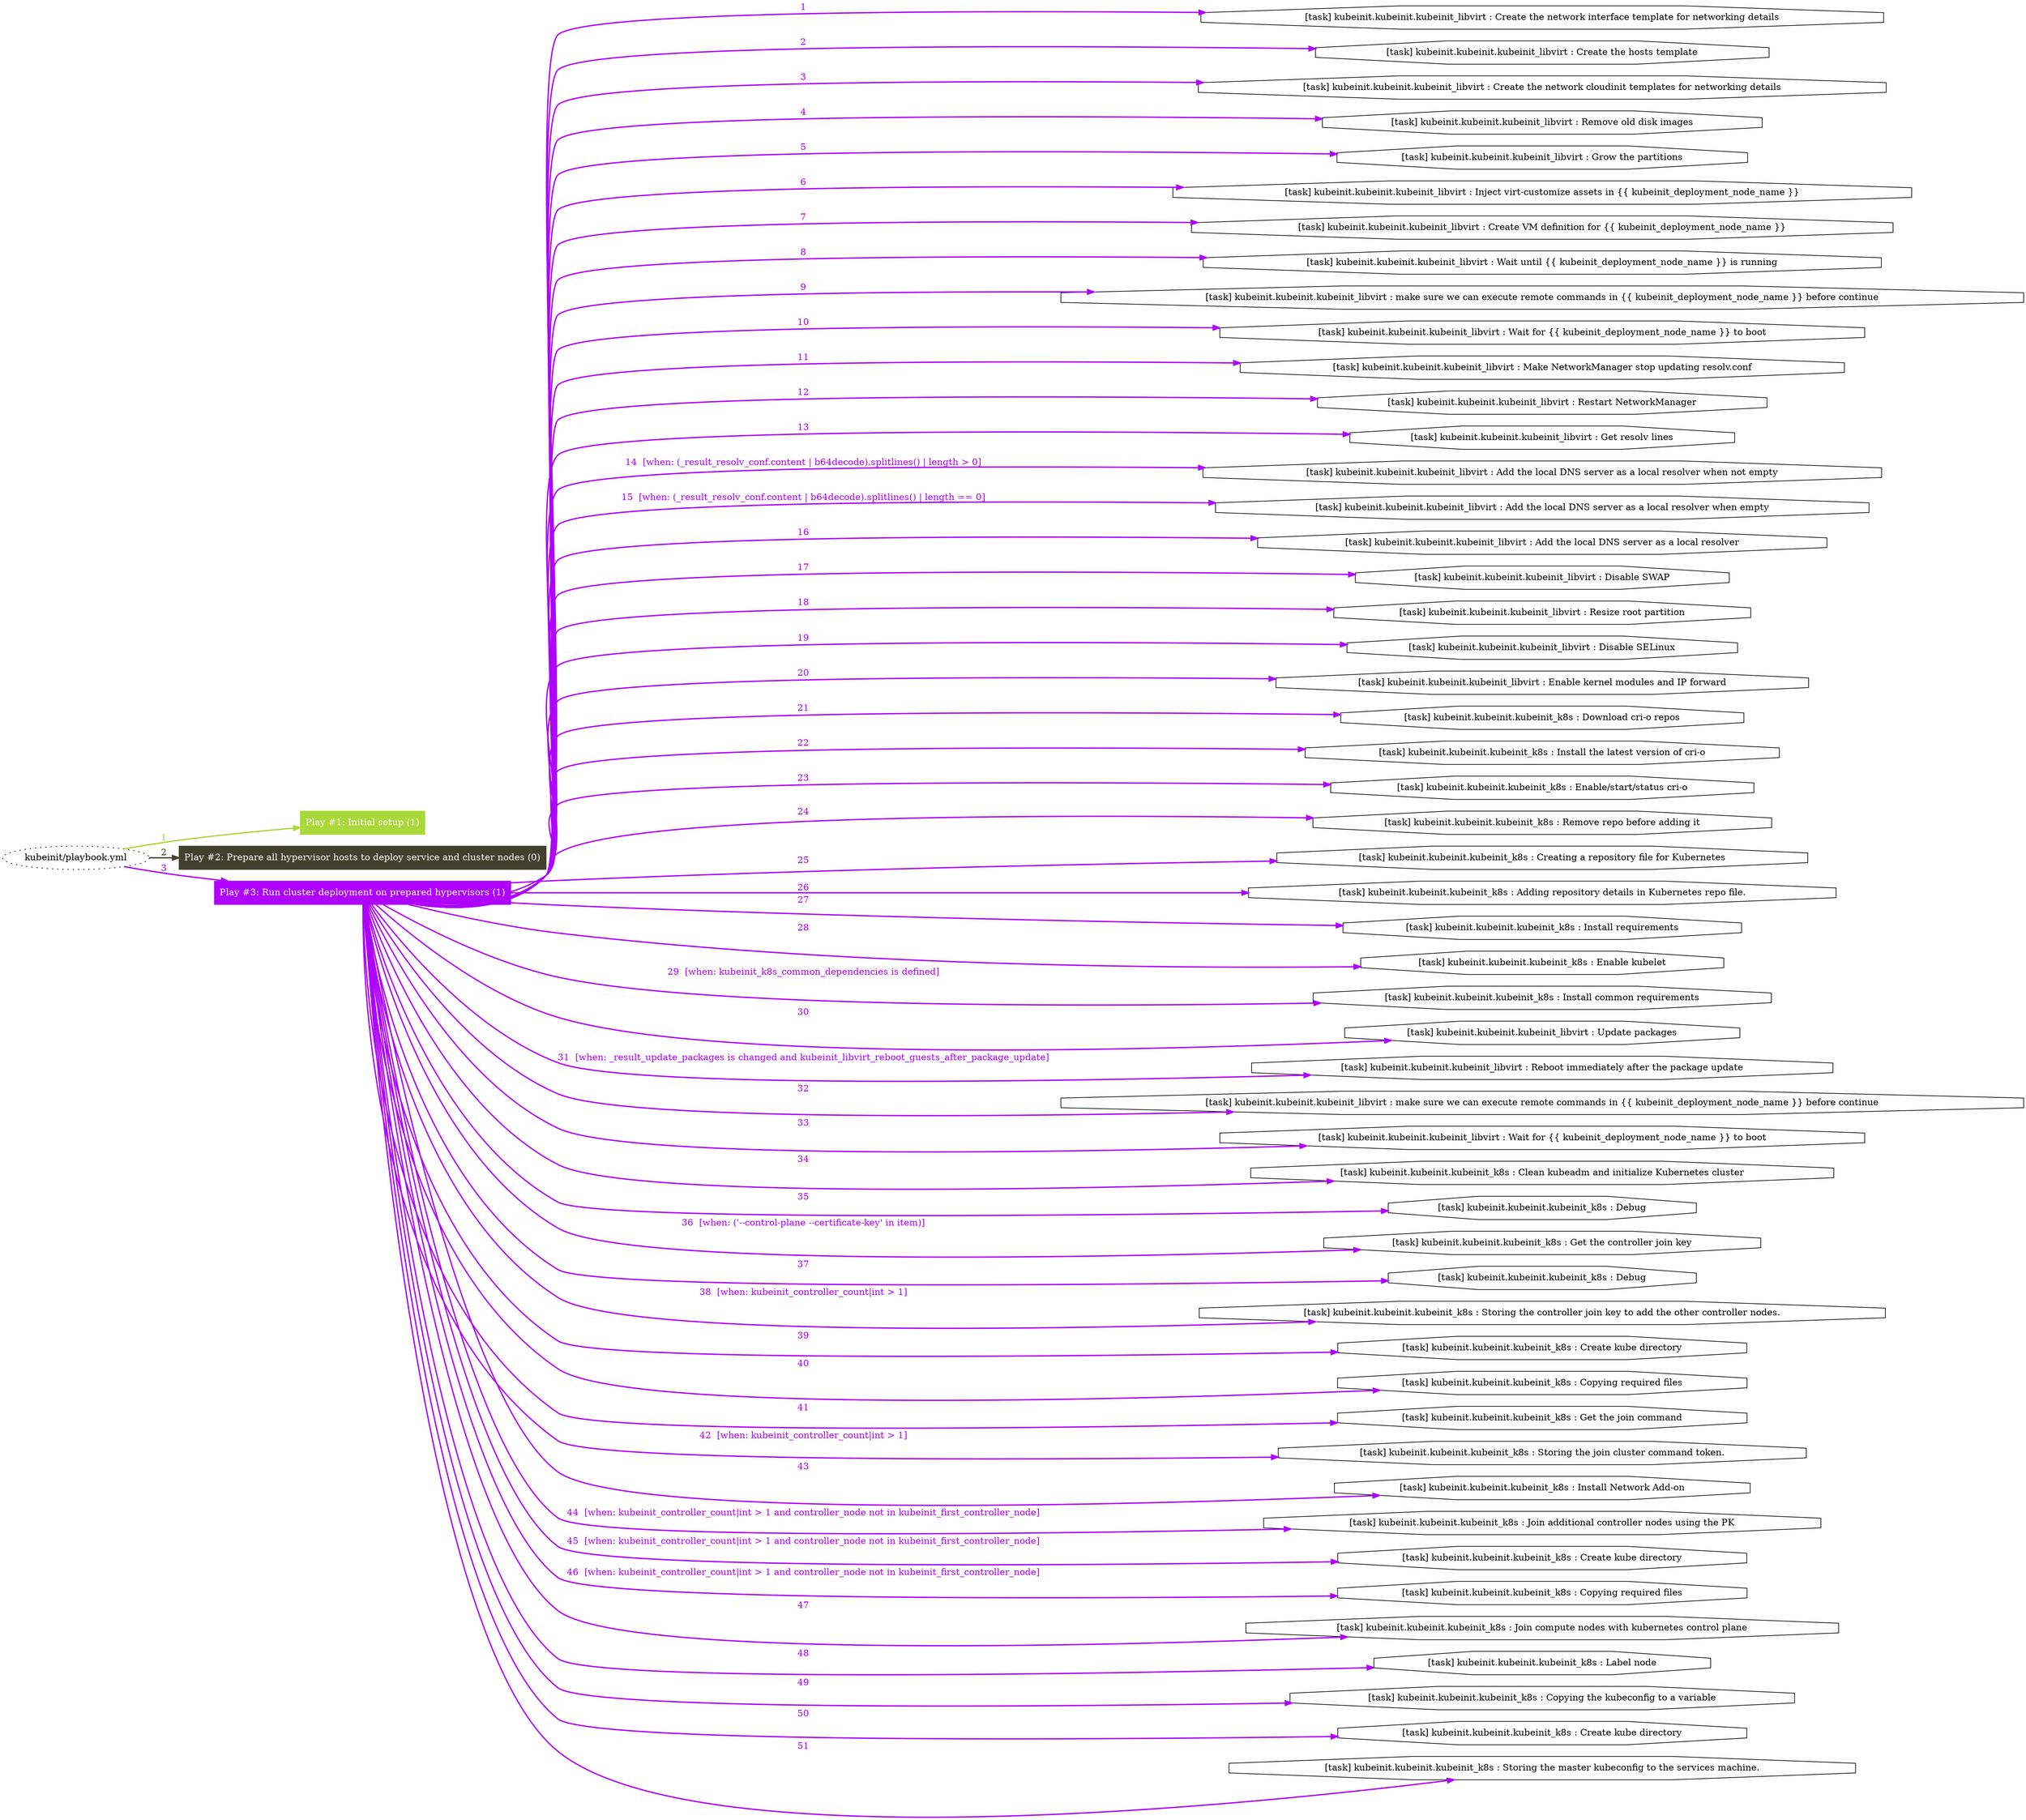 digraph "kubeinit/playbook.yml "{
	graph [concentrate=true ordering=in rankdir=LR ratio=fill]
	edge [esep=5 sep=10]
	"kubeinit/playbook.yml" [id=root_node style=dotted]
	subgraph "Play #1: Initial setup (1) "{
		"Play #1: Initial setup (1)" [color="#a9d83a" fontcolor="#ffffff" id="play_ebdbd10d-02b8-4e46-b358-911b0921cccb" shape=box style=filled tooltip=localhost]
		"kubeinit/playbook.yml" -> "Play #1: Initial setup (1)" [label=1 color="#a9d83a" fontcolor="#a9d83a" id="edge_9fb8a66c-e495-40bb-97e1-5da36c41839b" style=bold]
	}
	subgraph "Play #2: Prepare all hypervisor hosts to deploy service and cluster nodes (0) "{
		"Play #2: Prepare all hypervisor hosts to deploy service and cluster nodes (0)" [color="#41412e" fontcolor="#ffffff" id="play_e2d9adbd-b01a-4191-be21-d11642ff0b0d" shape=box style=filled tooltip=""]
		"kubeinit/playbook.yml" -> "Play #2: Prepare all hypervisor hosts to deploy service and cluster nodes (0)" [label=2 color="#41412e" fontcolor="#41412e" id="edge_44c57664-6128-4f50-8078-e8497eec7fe2" style=bold]
	}
	subgraph "Play #3: Run cluster deployment on prepared hypervisors (1) "{
		"Play #3: Run cluster deployment on prepared hypervisors (1)" [color="#ae01fe" fontcolor="#ffffff" id="play_e080cf5f-34ae-4503-bbda-2a5ba7992f71" shape=box style=filled tooltip=localhost]
		"kubeinit/playbook.yml" -> "Play #3: Run cluster deployment on prepared hypervisors (1)" [label=3 color="#ae01fe" fontcolor="#ae01fe" id="edge_c6c40a75-178b-498b-91b5-1455118bbf4c" style=bold]
		"task_15f2a194-fb42-492d-8552-fe39312131ee" [label="[task] kubeinit.kubeinit.kubeinit_libvirt : Create the network interface template for networking details" id="task_15f2a194-fb42-492d-8552-fe39312131ee" shape=octagon tooltip="[task] kubeinit.kubeinit.kubeinit_libvirt : Create the network interface template for networking details"]
		"Play #3: Run cluster deployment on prepared hypervisors (1)" -> "task_15f2a194-fb42-492d-8552-fe39312131ee" [label=1 color="#ae01fe" fontcolor="#ae01fe" id="edge_cbb8e928-e498-4791-b371-3c8fbbc08fd3" style=bold]
		"task_2b02bbfd-421c-47e4-a2d2-b57da01ba984" [label="[task] kubeinit.kubeinit.kubeinit_libvirt : Create the hosts template" id="task_2b02bbfd-421c-47e4-a2d2-b57da01ba984" shape=octagon tooltip="[task] kubeinit.kubeinit.kubeinit_libvirt : Create the hosts template"]
		"Play #3: Run cluster deployment on prepared hypervisors (1)" -> "task_2b02bbfd-421c-47e4-a2d2-b57da01ba984" [label=2 color="#ae01fe" fontcolor="#ae01fe" id="edge_8e08707e-dce9-493a-b7d0-d6394edf4507" style=bold]
		"task_821449c1-253d-4e6e-a3f3-34af12dc5466" [label="[task] kubeinit.kubeinit.kubeinit_libvirt : Create the network cloudinit templates for networking details" id="task_821449c1-253d-4e6e-a3f3-34af12dc5466" shape=octagon tooltip="[task] kubeinit.kubeinit.kubeinit_libvirt : Create the network cloudinit templates for networking details"]
		"Play #3: Run cluster deployment on prepared hypervisors (1)" -> "task_821449c1-253d-4e6e-a3f3-34af12dc5466" [label=3 color="#ae01fe" fontcolor="#ae01fe" id="edge_7e7df97c-eca2-457c-851e-956049a48bb1" style=bold]
		"task_41bdadd5-5448-4e92-b396-cff55e9fb39b" [label="[task] kubeinit.kubeinit.kubeinit_libvirt : Remove old disk images" id="task_41bdadd5-5448-4e92-b396-cff55e9fb39b" shape=octagon tooltip="[task] kubeinit.kubeinit.kubeinit_libvirt : Remove old disk images"]
		"Play #3: Run cluster deployment on prepared hypervisors (1)" -> "task_41bdadd5-5448-4e92-b396-cff55e9fb39b" [label=4 color="#ae01fe" fontcolor="#ae01fe" id="edge_cca2fdf0-9207-44f5-9473-e4b8f302e323" style=bold]
		"task_6a165d99-8502-4512-9c40-4b4e61487d35" [label="[task] kubeinit.kubeinit.kubeinit_libvirt : Grow the partitions" id="task_6a165d99-8502-4512-9c40-4b4e61487d35" shape=octagon tooltip="[task] kubeinit.kubeinit.kubeinit_libvirt : Grow the partitions"]
		"Play #3: Run cluster deployment on prepared hypervisors (1)" -> "task_6a165d99-8502-4512-9c40-4b4e61487d35" [label=5 color="#ae01fe" fontcolor="#ae01fe" id="edge_e6fd9622-5f58-4d6d-b553-212f4d4a8337" style=bold]
		"task_d821cc34-a044-435e-9e67-fb2fa5c11edc" [label="[task] kubeinit.kubeinit.kubeinit_libvirt : Inject virt-customize assets in {{ kubeinit_deployment_node_name }}" id="task_d821cc34-a044-435e-9e67-fb2fa5c11edc" shape=octagon tooltip="[task] kubeinit.kubeinit.kubeinit_libvirt : Inject virt-customize assets in {{ kubeinit_deployment_node_name }}"]
		"Play #3: Run cluster deployment on prepared hypervisors (1)" -> "task_d821cc34-a044-435e-9e67-fb2fa5c11edc" [label=6 color="#ae01fe" fontcolor="#ae01fe" id="edge_822e4b59-2987-4630-a057-7cf99bc69ee2" style=bold]
		"task_f38e3c40-27de-45b8-9e69-9f65ba6b9167" [label="[task] kubeinit.kubeinit.kubeinit_libvirt : Create VM definition for {{ kubeinit_deployment_node_name }}" id="task_f38e3c40-27de-45b8-9e69-9f65ba6b9167" shape=octagon tooltip="[task] kubeinit.kubeinit.kubeinit_libvirt : Create VM definition for {{ kubeinit_deployment_node_name }}"]
		"Play #3: Run cluster deployment on prepared hypervisors (1)" -> "task_f38e3c40-27de-45b8-9e69-9f65ba6b9167" [label=7 color="#ae01fe" fontcolor="#ae01fe" id="edge_5e1ba45d-417d-486a-b317-3109a91818bf" style=bold]
		"task_f9c0bd05-df53-4559-a290-9f93ae605de7" [label="[task] kubeinit.kubeinit.kubeinit_libvirt : Wait until {{ kubeinit_deployment_node_name }} is running" id="task_f9c0bd05-df53-4559-a290-9f93ae605de7" shape=octagon tooltip="[task] kubeinit.kubeinit.kubeinit_libvirt : Wait until {{ kubeinit_deployment_node_name }} is running"]
		"Play #3: Run cluster deployment on prepared hypervisors (1)" -> "task_f9c0bd05-df53-4559-a290-9f93ae605de7" [label=8 color="#ae01fe" fontcolor="#ae01fe" id="edge_bc91be14-4bbe-46d5-9a9f-4c9d8494e810" style=bold]
		"task_28fb85dd-f3ab-4df1-a30e-b8ebec629f97" [label="[task] kubeinit.kubeinit.kubeinit_libvirt : make sure we can execute remote commands in {{ kubeinit_deployment_node_name }} before continue" id="task_28fb85dd-f3ab-4df1-a30e-b8ebec629f97" shape=octagon tooltip="[task] kubeinit.kubeinit.kubeinit_libvirt : make sure we can execute remote commands in {{ kubeinit_deployment_node_name }} before continue"]
		"Play #3: Run cluster deployment on prepared hypervisors (1)" -> "task_28fb85dd-f3ab-4df1-a30e-b8ebec629f97" [label=9 color="#ae01fe" fontcolor="#ae01fe" id="edge_8bff71d0-2876-4b3f-a230-65acb07e51a1" style=bold]
		"task_8db78a38-b9cc-40a7-9071-835e279879df" [label="[task] kubeinit.kubeinit.kubeinit_libvirt : Wait for {{ kubeinit_deployment_node_name }} to boot" id="task_8db78a38-b9cc-40a7-9071-835e279879df" shape=octagon tooltip="[task] kubeinit.kubeinit.kubeinit_libvirt : Wait for {{ kubeinit_deployment_node_name }} to boot"]
		"Play #3: Run cluster deployment on prepared hypervisors (1)" -> "task_8db78a38-b9cc-40a7-9071-835e279879df" [label=10 color="#ae01fe" fontcolor="#ae01fe" id="edge_b2994699-c9c9-48ef-822e-f29e596e5c76" style=bold]
		"task_ce53e45c-7ec1-4be2-840f-07ab7f2af199" [label="[task] kubeinit.kubeinit.kubeinit_libvirt : Make NetworkManager stop updating resolv.conf" id="task_ce53e45c-7ec1-4be2-840f-07ab7f2af199" shape=octagon tooltip="[task] kubeinit.kubeinit.kubeinit_libvirt : Make NetworkManager stop updating resolv.conf"]
		"Play #3: Run cluster deployment on prepared hypervisors (1)" -> "task_ce53e45c-7ec1-4be2-840f-07ab7f2af199" [label=11 color="#ae01fe" fontcolor="#ae01fe" id="edge_d9538e33-4030-42c4-b240-96ff512bfb57" style=bold]
		"task_55a5d4f1-943c-4e9f-8195-79cc117242ad" [label="[task] kubeinit.kubeinit.kubeinit_libvirt : Restart NetworkManager" id="task_55a5d4f1-943c-4e9f-8195-79cc117242ad" shape=octagon tooltip="[task] kubeinit.kubeinit.kubeinit_libvirt : Restart NetworkManager"]
		"Play #3: Run cluster deployment on prepared hypervisors (1)" -> "task_55a5d4f1-943c-4e9f-8195-79cc117242ad" [label=12 color="#ae01fe" fontcolor="#ae01fe" id="edge_b0da496f-88cc-434f-b1c1-f0543a15e075" style=bold]
		"task_35cf6d24-35f9-4409-92fe-73b1f353d867" [label="[task] kubeinit.kubeinit.kubeinit_libvirt : Get resolv lines" id="task_35cf6d24-35f9-4409-92fe-73b1f353d867" shape=octagon tooltip="[task] kubeinit.kubeinit.kubeinit_libvirt : Get resolv lines"]
		"Play #3: Run cluster deployment on prepared hypervisors (1)" -> "task_35cf6d24-35f9-4409-92fe-73b1f353d867" [label=13 color="#ae01fe" fontcolor="#ae01fe" id="edge_006a62c2-3310-490d-8c80-c494ebbc8bf5" style=bold]
		"task_8d50c70f-d079-4dcb-9a1d-3a3436d3d6f7" [label="[task] kubeinit.kubeinit.kubeinit_libvirt : Add the local DNS server as a local resolver when not empty" id="task_8d50c70f-d079-4dcb-9a1d-3a3436d3d6f7" shape=octagon tooltip="[task] kubeinit.kubeinit.kubeinit_libvirt : Add the local DNS server as a local resolver when not empty"]
		"Play #3: Run cluster deployment on prepared hypervisors (1)" -> "task_8d50c70f-d079-4dcb-9a1d-3a3436d3d6f7" [label="14  [when: (_result_resolv_conf.content | b64decode).splitlines() | length > 0]" color="#ae01fe" fontcolor="#ae01fe" id="edge_9469c7bf-7a41-413b-b21a-5d76c38f0ed0" style=bold]
		"task_ce2f93c3-ca68-4c18-9a77-f4b600398852" [label="[task] kubeinit.kubeinit.kubeinit_libvirt : Add the local DNS server as a local resolver when empty" id="task_ce2f93c3-ca68-4c18-9a77-f4b600398852" shape=octagon tooltip="[task] kubeinit.kubeinit.kubeinit_libvirt : Add the local DNS server as a local resolver when empty"]
		"Play #3: Run cluster deployment on prepared hypervisors (1)" -> "task_ce2f93c3-ca68-4c18-9a77-f4b600398852" [label="15  [when: (_result_resolv_conf.content | b64decode).splitlines() | length == 0]" color="#ae01fe" fontcolor="#ae01fe" id="edge_cb07598f-58f6-4922-958e-b5d9108d7e49" style=bold]
		"task_66b1b6f7-bb50-4673-91e3-375ea4b88804" [label="[task] kubeinit.kubeinit.kubeinit_libvirt : Add the local DNS server as a local resolver" id="task_66b1b6f7-bb50-4673-91e3-375ea4b88804" shape=octagon tooltip="[task] kubeinit.kubeinit.kubeinit_libvirt : Add the local DNS server as a local resolver"]
		"Play #3: Run cluster deployment on prepared hypervisors (1)" -> "task_66b1b6f7-bb50-4673-91e3-375ea4b88804" [label=16 color="#ae01fe" fontcolor="#ae01fe" id="edge_4808440b-f5f0-495f-892d-bf310eabb218" style=bold]
		"task_718f96f6-64bd-45f9-8ad0-e3edeb7ff414" [label="[task] kubeinit.kubeinit.kubeinit_libvirt : Disable SWAP" id="task_718f96f6-64bd-45f9-8ad0-e3edeb7ff414" shape=octagon tooltip="[task] kubeinit.kubeinit.kubeinit_libvirt : Disable SWAP"]
		"Play #3: Run cluster deployment on prepared hypervisors (1)" -> "task_718f96f6-64bd-45f9-8ad0-e3edeb7ff414" [label=17 color="#ae01fe" fontcolor="#ae01fe" id="edge_da7b4eac-665d-4fa2-9cd9-399093e418ca" style=bold]
		"task_50324ba0-47fa-4c42-af95-5066a2d6e3ce" [label="[task] kubeinit.kubeinit.kubeinit_libvirt : Resize root partition" id="task_50324ba0-47fa-4c42-af95-5066a2d6e3ce" shape=octagon tooltip="[task] kubeinit.kubeinit.kubeinit_libvirt : Resize root partition"]
		"Play #3: Run cluster deployment on prepared hypervisors (1)" -> "task_50324ba0-47fa-4c42-af95-5066a2d6e3ce" [label=18 color="#ae01fe" fontcolor="#ae01fe" id="edge_b4bf56eb-dd5b-47ca-98a3-396c0d349d23" style=bold]
		"task_087fa5f1-bcaa-48c5-a732-78148c7413d9" [label="[task] kubeinit.kubeinit.kubeinit_libvirt : Disable SELinux" id="task_087fa5f1-bcaa-48c5-a732-78148c7413d9" shape=octagon tooltip="[task] kubeinit.kubeinit.kubeinit_libvirt : Disable SELinux"]
		"Play #3: Run cluster deployment on prepared hypervisors (1)" -> "task_087fa5f1-bcaa-48c5-a732-78148c7413d9" [label=19 color="#ae01fe" fontcolor="#ae01fe" id="edge_c0756512-0c6c-471e-b29c-2ed87e40cbc2" style=bold]
		"task_f65d5e27-4ade-4719-b86e-56e01d618ae2" [label="[task] kubeinit.kubeinit.kubeinit_libvirt : Enable kernel modules and IP forward" id="task_f65d5e27-4ade-4719-b86e-56e01d618ae2" shape=octagon tooltip="[task] kubeinit.kubeinit.kubeinit_libvirt : Enable kernel modules and IP forward"]
		"Play #3: Run cluster deployment on prepared hypervisors (1)" -> "task_f65d5e27-4ade-4719-b86e-56e01d618ae2" [label=20 color="#ae01fe" fontcolor="#ae01fe" id="edge_875c1b5a-715e-4946-a140-c6dfca5b47f8" style=bold]
		"task_53514567-acb7-4282-9f06-e0336ebef2ae" [label="[task] kubeinit.kubeinit.kubeinit_k8s : Download cri-o repos" id="task_53514567-acb7-4282-9f06-e0336ebef2ae" shape=octagon tooltip="[task] kubeinit.kubeinit.kubeinit_k8s : Download cri-o repos"]
		"Play #3: Run cluster deployment on prepared hypervisors (1)" -> "task_53514567-acb7-4282-9f06-e0336ebef2ae" [label=21 color="#ae01fe" fontcolor="#ae01fe" id="edge_3d08ef4f-d812-4087-9af4-abe43f026091" style=bold]
		"task_46be3480-8c2c-4145-b96f-9137683470eb" [label="[task] kubeinit.kubeinit.kubeinit_k8s : Install the latest version of cri-o" id="task_46be3480-8c2c-4145-b96f-9137683470eb" shape=octagon tooltip="[task] kubeinit.kubeinit.kubeinit_k8s : Install the latest version of cri-o"]
		"Play #3: Run cluster deployment on prepared hypervisors (1)" -> "task_46be3480-8c2c-4145-b96f-9137683470eb" [label=22 color="#ae01fe" fontcolor="#ae01fe" id="edge_a4d50505-5394-4b6c-928f-3e86c2855f58" style=bold]
		"task_22cda6f2-ef22-466c-8f55-f723215a9d15" [label="[task] kubeinit.kubeinit.kubeinit_k8s : Enable/start/status cri-o" id="task_22cda6f2-ef22-466c-8f55-f723215a9d15" shape=octagon tooltip="[task] kubeinit.kubeinit.kubeinit_k8s : Enable/start/status cri-o"]
		"Play #3: Run cluster deployment on prepared hypervisors (1)" -> "task_22cda6f2-ef22-466c-8f55-f723215a9d15" [label=23 color="#ae01fe" fontcolor="#ae01fe" id="edge_2ec3b634-6673-42e4-9d0f-8a50db5a343b" style=bold]
		"task_63635d3d-72da-410d-9bc7-65060706efa6" [label="[task] kubeinit.kubeinit.kubeinit_k8s : Remove repo before adding it" id="task_63635d3d-72da-410d-9bc7-65060706efa6" shape=octagon tooltip="[task] kubeinit.kubeinit.kubeinit_k8s : Remove repo before adding it"]
		"Play #3: Run cluster deployment on prepared hypervisors (1)" -> "task_63635d3d-72da-410d-9bc7-65060706efa6" [label=24 color="#ae01fe" fontcolor="#ae01fe" id="edge_bba95436-bee2-4f9a-b79d-ff2aee952918" style=bold]
		"task_1f3472d9-c8b7-4056-af02-4772c4cf1afb" [label="[task] kubeinit.kubeinit.kubeinit_k8s : Creating a repository file for Kubernetes" id="task_1f3472d9-c8b7-4056-af02-4772c4cf1afb" shape=octagon tooltip="[task] kubeinit.kubeinit.kubeinit_k8s : Creating a repository file for Kubernetes"]
		"Play #3: Run cluster deployment on prepared hypervisors (1)" -> "task_1f3472d9-c8b7-4056-af02-4772c4cf1afb" [label=25 color="#ae01fe" fontcolor="#ae01fe" id="edge_677eb056-1029-459a-b077-62646d1b09a9" style=bold]
		"task_6e82f388-4675-4905-a537-e182a955d3de" [label="[task] kubeinit.kubeinit.kubeinit_k8s : Adding repository details in Kubernetes repo file." id="task_6e82f388-4675-4905-a537-e182a955d3de" shape=octagon tooltip="[task] kubeinit.kubeinit.kubeinit_k8s : Adding repository details in Kubernetes repo file."]
		"Play #3: Run cluster deployment on prepared hypervisors (1)" -> "task_6e82f388-4675-4905-a537-e182a955d3de" [label=26 color="#ae01fe" fontcolor="#ae01fe" id="edge_e0772f30-1f7d-4826-9768-e6f2a0fc4e80" style=bold]
		"task_c20c2a88-22f3-4db8-ae73-44d464eabb3b" [label="[task] kubeinit.kubeinit.kubeinit_k8s : Install requirements" id="task_c20c2a88-22f3-4db8-ae73-44d464eabb3b" shape=octagon tooltip="[task] kubeinit.kubeinit.kubeinit_k8s : Install requirements"]
		"Play #3: Run cluster deployment on prepared hypervisors (1)" -> "task_c20c2a88-22f3-4db8-ae73-44d464eabb3b" [label=27 color="#ae01fe" fontcolor="#ae01fe" id="edge_e9d49c9b-3e0b-45b5-8e84-2d37322350b4" style=bold]
		"task_5a290fba-2d97-4a46-a40c-c3822dd4d107" [label="[task] kubeinit.kubeinit.kubeinit_k8s : Enable kubelet" id="task_5a290fba-2d97-4a46-a40c-c3822dd4d107" shape=octagon tooltip="[task] kubeinit.kubeinit.kubeinit_k8s : Enable kubelet"]
		"Play #3: Run cluster deployment on prepared hypervisors (1)" -> "task_5a290fba-2d97-4a46-a40c-c3822dd4d107" [label=28 color="#ae01fe" fontcolor="#ae01fe" id="edge_977b683d-0cb6-477c-9454-1eb552832914" style=bold]
		"task_37be86ff-68a9-4d39-bf88-9697231626a9" [label="[task] kubeinit.kubeinit.kubeinit_k8s : Install common requirements" id="task_37be86ff-68a9-4d39-bf88-9697231626a9" shape=octagon tooltip="[task] kubeinit.kubeinit.kubeinit_k8s : Install common requirements"]
		"Play #3: Run cluster deployment on prepared hypervisors (1)" -> "task_37be86ff-68a9-4d39-bf88-9697231626a9" [label="29  [when: kubeinit_k8s_common_dependencies is defined]" color="#ae01fe" fontcolor="#ae01fe" id="edge_8c3473c4-1b81-4590-94c2-c5b510aa727b" style=bold]
		"task_07fd3be9-3354-498c-b4be-4ca9b1c37730" [label="[task] kubeinit.kubeinit.kubeinit_libvirt : Update packages" id="task_07fd3be9-3354-498c-b4be-4ca9b1c37730" shape=octagon tooltip="[task] kubeinit.kubeinit.kubeinit_libvirt : Update packages"]
		"Play #3: Run cluster deployment on prepared hypervisors (1)" -> "task_07fd3be9-3354-498c-b4be-4ca9b1c37730" [label=30 color="#ae01fe" fontcolor="#ae01fe" id="edge_f84437ae-dfd1-4331-b06b-8fae5db78ccb" style=bold]
		"task_849d3da9-ce65-4fbb-9392-aaa2eb80ed30" [label="[task] kubeinit.kubeinit.kubeinit_libvirt : Reboot immediately after the package update" id="task_849d3da9-ce65-4fbb-9392-aaa2eb80ed30" shape=octagon tooltip="[task] kubeinit.kubeinit.kubeinit_libvirt : Reboot immediately after the package update"]
		"Play #3: Run cluster deployment on prepared hypervisors (1)" -> "task_849d3da9-ce65-4fbb-9392-aaa2eb80ed30" [label="31  [when: _result_update_packages is changed and kubeinit_libvirt_reboot_guests_after_package_update]" color="#ae01fe" fontcolor="#ae01fe" id="edge_793ca540-dc9d-4e1c-8598-86691638fedc" style=bold]
		"task_f3252ff3-6a54-450c-8fdc-802c41262775" [label="[task] kubeinit.kubeinit.kubeinit_libvirt : make sure we can execute remote commands in {{ kubeinit_deployment_node_name }} before continue" id="task_f3252ff3-6a54-450c-8fdc-802c41262775" shape=octagon tooltip="[task] kubeinit.kubeinit.kubeinit_libvirt : make sure we can execute remote commands in {{ kubeinit_deployment_node_name }} before continue"]
		"Play #3: Run cluster deployment on prepared hypervisors (1)" -> "task_f3252ff3-6a54-450c-8fdc-802c41262775" [label=32 color="#ae01fe" fontcolor="#ae01fe" id="edge_02b0855d-38b5-4314-a5b9-98bde48ec397" style=bold]
		"task_0ced65fd-96a4-4449-aab8-1c35bb56e92d" [label="[task] kubeinit.kubeinit.kubeinit_libvirt : Wait for {{ kubeinit_deployment_node_name }} to boot" id="task_0ced65fd-96a4-4449-aab8-1c35bb56e92d" shape=octagon tooltip="[task] kubeinit.kubeinit.kubeinit_libvirt : Wait for {{ kubeinit_deployment_node_name }} to boot"]
		"Play #3: Run cluster deployment on prepared hypervisors (1)" -> "task_0ced65fd-96a4-4449-aab8-1c35bb56e92d" [label=33 color="#ae01fe" fontcolor="#ae01fe" id="edge_526ba303-e3fb-4b1d-a700-1187d1ad97b8" style=bold]
		"task_4cbfc08c-14e9-43c6-84c0-06215f5771ce" [label="[task] kubeinit.kubeinit.kubeinit_k8s : Clean kubeadm and initialize Kubernetes cluster" id="task_4cbfc08c-14e9-43c6-84c0-06215f5771ce" shape=octagon tooltip="[task] kubeinit.kubeinit.kubeinit_k8s : Clean kubeadm and initialize Kubernetes cluster"]
		"Play #3: Run cluster deployment on prepared hypervisors (1)" -> "task_4cbfc08c-14e9-43c6-84c0-06215f5771ce" [label=34 color="#ae01fe" fontcolor="#ae01fe" id="edge_30622313-1483-43ff-9a14-d7bc8d3154b7" style=bold]
		"task_938d2f92-cc96-4835-b6cc-b9e7f2e830fd" [label="[task] kubeinit.kubeinit.kubeinit_k8s : Debug" id="task_938d2f92-cc96-4835-b6cc-b9e7f2e830fd" shape=octagon tooltip="[task] kubeinit.kubeinit.kubeinit_k8s : Debug"]
		"Play #3: Run cluster deployment on prepared hypervisors (1)" -> "task_938d2f92-cc96-4835-b6cc-b9e7f2e830fd" [label=35 color="#ae01fe" fontcolor="#ae01fe" id="edge_80196bbb-ac4a-4d54-8d14-1f8b1ee11935" style=bold]
		"task_756cb996-21d6-49cf-9e1e-a0fd274309cf" [label="[task] kubeinit.kubeinit.kubeinit_k8s : Get the controller join key" id="task_756cb996-21d6-49cf-9e1e-a0fd274309cf" shape=octagon tooltip="[task] kubeinit.kubeinit.kubeinit_k8s : Get the controller join key"]
		"Play #3: Run cluster deployment on prepared hypervisors (1)" -> "task_756cb996-21d6-49cf-9e1e-a0fd274309cf" [label="36  [when: ('--control-plane --certificate-key' in item)]" color="#ae01fe" fontcolor="#ae01fe" id="edge_e881860b-59e3-404a-8502-59692171c8a7" style=bold]
		"task_6624ecb6-8869-4a3a-8bf5-82f63c165279" [label="[task] kubeinit.kubeinit.kubeinit_k8s : Debug" id="task_6624ecb6-8869-4a3a-8bf5-82f63c165279" shape=octagon tooltip="[task] kubeinit.kubeinit.kubeinit_k8s : Debug"]
		"Play #3: Run cluster deployment on prepared hypervisors (1)" -> "task_6624ecb6-8869-4a3a-8bf5-82f63c165279" [label=37 color="#ae01fe" fontcolor="#ae01fe" id="edge_33bbc397-f243-4dff-abdc-84bd4ba72acf" style=bold]
		"task_356b9a08-8d76-40a5-81fc-ec016c7f0e09" [label="[task] kubeinit.kubeinit.kubeinit_k8s : Storing the controller join key to add the other controller nodes." id="task_356b9a08-8d76-40a5-81fc-ec016c7f0e09" shape=octagon tooltip="[task] kubeinit.kubeinit.kubeinit_k8s : Storing the controller join key to add the other controller nodes."]
		"Play #3: Run cluster deployment on prepared hypervisors (1)" -> "task_356b9a08-8d76-40a5-81fc-ec016c7f0e09" [label="38  [when: kubeinit_controller_count|int > 1]" color="#ae01fe" fontcolor="#ae01fe" id="edge_c0e0b1cc-17e3-4b35-af4d-43cb3a233283" style=bold]
		"task_1a32df1a-97e2-4d69-95f7-9c0292efc6c1" [label="[task] kubeinit.kubeinit.kubeinit_k8s : Create kube directory" id="task_1a32df1a-97e2-4d69-95f7-9c0292efc6c1" shape=octagon tooltip="[task] kubeinit.kubeinit.kubeinit_k8s : Create kube directory"]
		"Play #3: Run cluster deployment on prepared hypervisors (1)" -> "task_1a32df1a-97e2-4d69-95f7-9c0292efc6c1" [label=39 color="#ae01fe" fontcolor="#ae01fe" id="edge_2a4a2d0e-5bac-4324-9334-e6fddffd032a" style=bold]
		"task_5cf049cf-514c-4d15-a8e3-c9edefe9a81e" [label="[task] kubeinit.kubeinit.kubeinit_k8s : Copying required files" id="task_5cf049cf-514c-4d15-a8e3-c9edefe9a81e" shape=octagon tooltip="[task] kubeinit.kubeinit.kubeinit_k8s : Copying required files"]
		"Play #3: Run cluster deployment on prepared hypervisors (1)" -> "task_5cf049cf-514c-4d15-a8e3-c9edefe9a81e" [label=40 color="#ae01fe" fontcolor="#ae01fe" id="edge_cad9809b-9a0c-4631-aa62-4c459e2552cd" style=bold]
		"task_61507eb0-23a7-4d2e-b1e4-3874303fd484" [label="[task] kubeinit.kubeinit.kubeinit_k8s : Get the join command" id="task_61507eb0-23a7-4d2e-b1e4-3874303fd484" shape=octagon tooltip="[task] kubeinit.kubeinit.kubeinit_k8s : Get the join command"]
		"Play #3: Run cluster deployment on prepared hypervisors (1)" -> "task_61507eb0-23a7-4d2e-b1e4-3874303fd484" [label=41 color="#ae01fe" fontcolor="#ae01fe" id="edge_c3fe0752-7b92-46f4-bc0b-da4b09c0a71f" style=bold]
		"task_ce346bde-bd34-4fb1-9a48-8d7b7411af4b" [label="[task] kubeinit.kubeinit.kubeinit_k8s : Storing the join cluster command token." id="task_ce346bde-bd34-4fb1-9a48-8d7b7411af4b" shape=octagon tooltip="[task] kubeinit.kubeinit.kubeinit_k8s : Storing the join cluster command token."]
		"Play #3: Run cluster deployment on prepared hypervisors (1)" -> "task_ce346bde-bd34-4fb1-9a48-8d7b7411af4b" [label="42  [when: kubeinit_controller_count|int > 1]" color="#ae01fe" fontcolor="#ae01fe" id="edge_1370b499-d7e8-4fbe-85f7-47a985cd5b09" style=bold]
		"task_4c62f3e6-dfd9-4c28-8ba6-a494c6861657" [label="[task] kubeinit.kubeinit.kubeinit_k8s : Install Network Add-on" id="task_4c62f3e6-dfd9-4c28-8ba6-a494c6861657" shape=octagon tooltip="[task] kubeinit.kubeinit.kubeinit_k8s : Install Network Add-on"]
		"Play #3: Run cluster deployment on prepared hypervisors (1)" -> "task_4c62f3e6-dfd9-4c28-8ba6-a494c6861657" [label=43 color="#ae01fe" fontcolor="#ae01fe" id="edge_72fa8787-4c36-4c81-824f-f913001fb2cf" style=bold]
		"task_9eb1bf35-9250-4052-8514-6dc6fbaddb19" [label="[task] kubeinit.kubeinit.kubeinit_k8s : Join additional controller nodes using the PK" id="task_9eb1bf35-9250-4052-8514-6dc6fbaddb19" shape=octagon tooltip="[task] kubeinit.kubeinit.kubeinit_k8s : Join additional controller nodes using the PK"]
		"Play #3: Run cluster deployment on prepared hypervisors (1)" -> "task_9eb1bf35-9250-4052-8514-6dc6fbaddb19" [label="44  [when: kubeinit_controller_count|int > 1 and controller_node not in kubeinit_first_controller_node]" color="#ae01fe" fontcolor="#ae01fe" id="edge_e2851943-0f79-4259-9180-c4033c242c73" style=bold]
		"task_9760e344-81b5-4935-9ebb-51f1001f6385" [label="[task] kubeinit.kubeinit.kubeinit_k8s : Create kube directory" id="task_9760e344-81b5-4935-9ebb-51f1001f6385" shape=octagon tooltip="[task] kubeinit.kubeinit.kubeinit_k8s : Create kube directory"]
		"Play #3: Run cluster deployment on prepared hypervisors (1)" -> "task_9760e344-81b5-4935-9ebb-51f1001f6385" [label="45  [when: kubeinit_controller_count|int > 1 and controller_node not in kubeinit_first_controller_node]" color="#ae01fe" fontcolor="#ae01fe" id="edge_40257643-8e38-4d2c-9099-4e3bdd07b2a1" style=bold]
		"task_1b6e95be-d19a-434c-a352-43b374a88b53" [label="[task] kubeinit.kubeinit.kubeinit_k8s : Copying required files" id="task_1b6e95be-d19a-434c-a352-43b374a88b53" shape=octagon tooltip="[task] kubeinit.kubeinit.kubeinit_k8s : Copying required files"]
		"Play #3: Run cluster deployment on prepared hypervisors (1)" -> "task_1b6e95be-d19a-434c-a352-43b374a88b53" [label="46  [when: kubeinit_controller_count|int > 1 and controller_node not in kubeinit_first_controller_node]" color="#ae01fe" fontcolor="#ae01fe" id="edge_a53b7365-8e8b-45f1-a90e-8a6fe900ba9d" style=bold]
		"task_f2401d03-81e0-404f-98ea-36edf658e3f4" [label="[task] kubeinit.kubeinit.kubeinit_k8s : Join compute nodes with kubernetes control plane" id="task_f2401d03-81e0-404f-98ea-36edf658e3f4" shape=octagon tooltip="[task] kubeinit.kubeinit.kubeinit_k8s : Join compute nodes with kubernetes control plane"]
		"Play #3: Run cluster deployment on prepared hypervisors (1)" -> "task_f2401d03-81e0-404f-98ea-36edf658e3f4" [label=47 color="#ae01fe" fontcolor="#ae01fe" id="edge_a82f79c6-6569-4185-85c5-d5877667755e" style=bold]
		"task_974850a3-6253-41a5-b4af-c7dc48e66f40" [label="[task] kubeinit.kubeinit.kubeinit_k8s : Label node" id="task_974850a3-6253-41a5-b4af-c7dc48e66f40" shape=octagon tooltip="[task] kubeinit.kubeinit.kubeinit_k8s : Label node"]
		"Play #3: Run cluster deployment on prepared hypervisors (1)" -> "task_974850a3-6253-41a5-b4af-c7dc48e66f40" [label=48 color="#ae01fe" fontcolor="#ae01fe" id="edge_4c4b1e6e-e5b1-4059-88fb-4b57d7c0526f" style=bold]
		"task_39ab6bf9-5f83-4546-9ee2-72de98effbd6" [label="[task] kubeinit.kubeinit.kubeinit_k8s : Copying the kubeconfig to a variable" id="task_39ab6bf9-5f83-4546-9ee2-72de98effbd6" shape=octagon tooltip="[task] kubeinit.kubeinit.kubeinit_k8s : Copying the kubeconfig to a variable"]
		"Play #3: Run cluster deployment on prepared hypervisors (1)" -> "task_39ab6bf9-5f83-4546-9ee2-72de98effbd6" [label=49 color="#ae01fe" fontcolor="#ae01fe" id="edge_9d0eedd3-85dc-431e-b4d8-94093bca9d62" style=bold]
		"task_49b83017-88ce-4b03-b3cd-8dda650c6547" [label="[task] kubeinit.kubeinit.kubeinit_k8s : Create kube directory" id="task_49b83017-88ce-4b03-b3cd-8dda650c6547" shape=octagon tooltip="[task] kubeinit.kubeinit.kubeinit_k8s : Create kube directory"]
		"Play #3: Run cluster deployment on prepared hypervisors (1)" -> "task_49b83017-88ce-4b03-b3cd-8dda650c6547" [label=50 color="#ae01fe" fontcolor="#ae01fe" id="edge_9e3ca0ba-3998-4e8e-9c96-67428ead1248" style=bold]
		"task_44363821-0eca-4c44-8187-7cb7ef85bf2c" [label="[task] kubeinit.kubeinit.kubeinit_k8s : Storing the master kubeconfig to the services machine." id="task_44363821-0eca-4c44-8187-7cb7ef85bf2c" shape=octagon tooltip="[task] kubeinit.kubeinit.kubeinit_k8s : Storing the master kubeconfig to the services machine."]
		"Play #3: Run cluster deployment on prepared hypervisors (1)" -> "task_44363821-0eca-4c44-8187-7cb7ef85bf2c" [label=51 color="#ae01fe" fontcolor="#ae01fe" id="edge_a85662b1-508e-44c1-8b9c-7980d6b5c63a" style=bold]
	}
}
